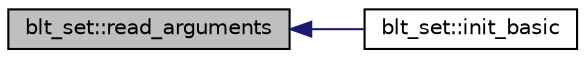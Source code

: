 digraph "blt_set::read_arguments"
{
  edge [fontname="Helvetica",fontsize="10",labelfontname="Helvetica",labelfontsize="10"];
  node [fontname="Helvetica",fontsize="10",shape=record];
  rankdir="LR";
  Node2206 [label="blt_set::read_arguments",height=0.2,width=0.4,color="black", fillcolor="grey75", style="filled", fontcolor="black"];
  Node2206 -> Node2207 [dir="back",color="midnightblue",fontsize="10",style="solid",fontname="Helvetica"];
  Node2207 [label="blt_set::init_basic",height=0.2,width=0.4,color="black", fillcolor="white", style="filled",URL="$d1/d3d/classblt__set.html#a266dfb03016b68440e810771101442cc"];
}
